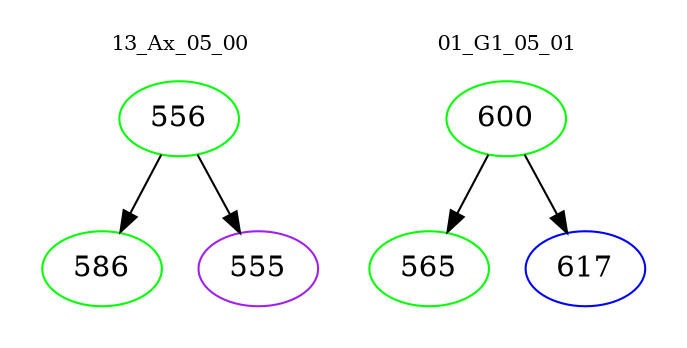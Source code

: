 digraph{
subgraph cluster_0 {
color = white
label = "13_Ax_05_00";
fontsize=10;
T0_556 [label="556", color="green"]
T0_556 -> T0_586 [color="black"]
T0_586 [label="586", color="green"]
T0_556 -> T0_555 [color="black"]
T0_555 [label="555", color="purple"]
}
subgraph cluster_1 {
color = white
label = "01_G1_05_01";
fontsize=10;
T1_600 [label="600", color="green"]
T1_600 -> T1_565 [color="black"]
T1_565 [label="565", color="green"]
T1_600 -> T1_617 [color="black"]
T1_617 [label="617", color="blue"]
}
}
